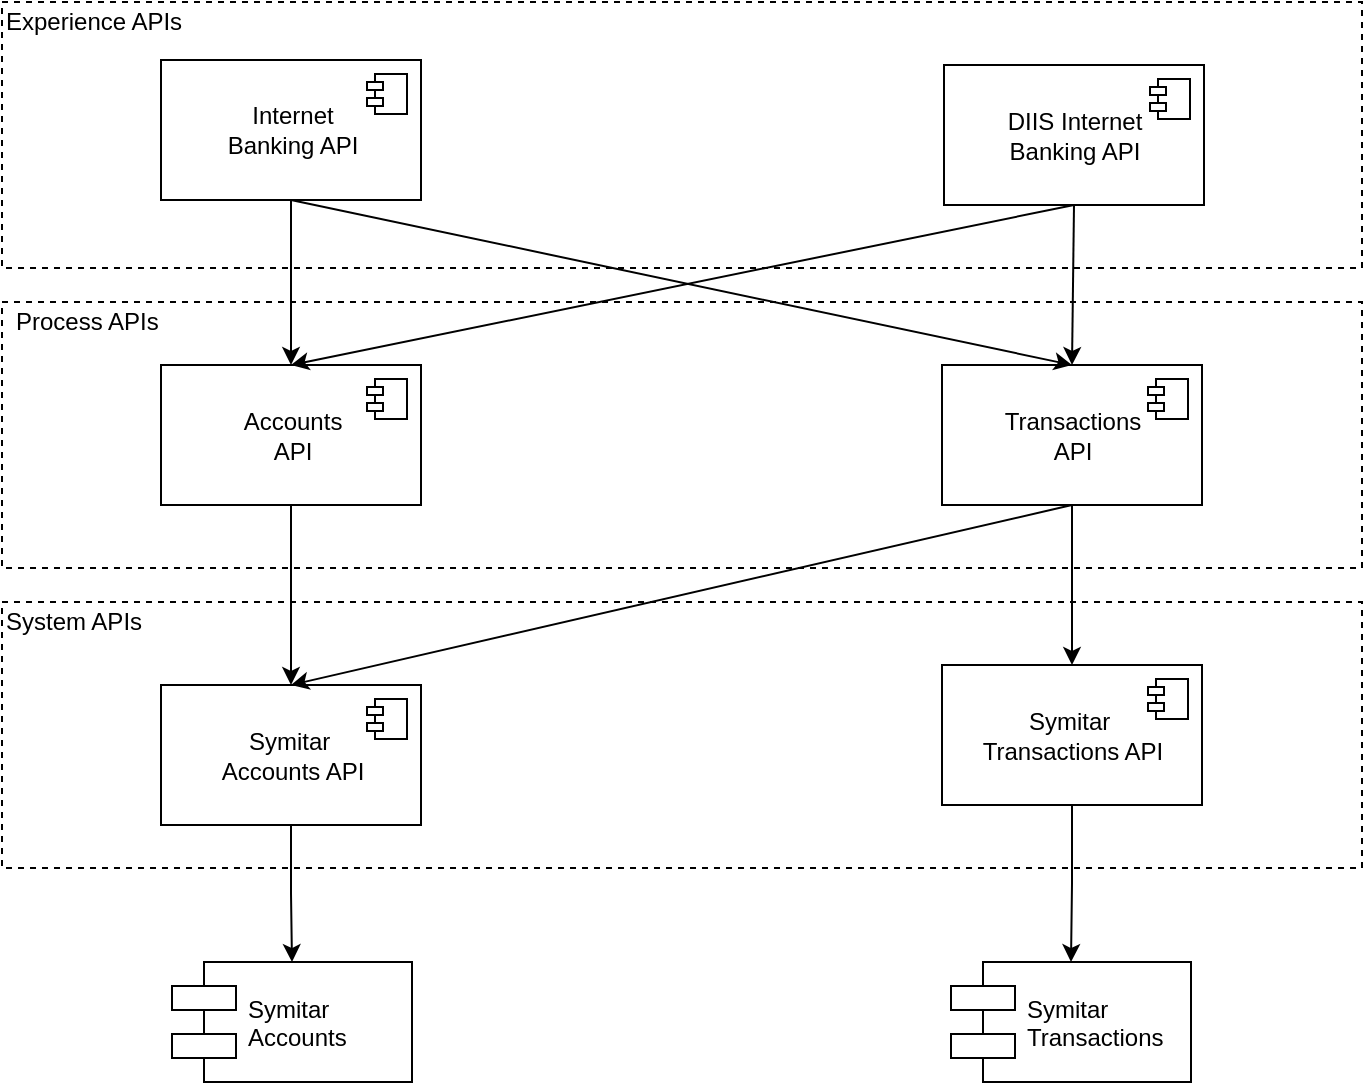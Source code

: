 <mxfile version="12.1.1" type="github" pages="1">
  <diagram id="4Rm2ZMxlAbs7q3RVxfDR" name="Transformation Points">
    <mxGraphModel dx="1015" dy="595" grid="1" gridSize="10" guides="1" tooltips="1" connect="1" arrows="1" fold="1" page="1" pageScale="1" pageWidth="1169" pageHeight="827" math="0" shadow="0">
      <root>
        <mxCell id="0"/>
        <mxCell id="1" parent="0"/>
        <mxCell id="hOJ83YzeteSH-LeUtZpt-1" value="Symitar &#xa;Accounts" style="shape=component;align=left;spacingLeft=36;" vertex="1" parent="1">
          <mxGeometry x="165" y="520" width="120" height="60" as="geometry"/>
        </mxCell>
        <mxCell id="hOJ83YzeteSH-LeUtZpt-2" value="Symitar &#xa;Transactions" style="shape=component;align=left;spacingLeft=36;" vertex="1" parent="1">
          <mxGeometry x="554.5" y="520" width="120" height="60" as="geometry"/>
        </mxCell>
        <mxCell id="hOJ83YzeteSH-LeUtZpt-18" style="edgeStyle=orthogonalEdgeStyle;rounded=0;orthogonalLoop=1;jettySize=auto;html=1;exitX=0.5;exitY=1;exitDx=0;exitDy=0;entryX=0.5;entryY=0;entryDx=0;entryDy=0;" edge="1" parent="1" source="hOJ83YzeteSH-LeUtZpt-3" target="hOJ83YzeteSH-LeUtZpt-1">
          <mxGeometry relative="1" as="geometry"/>
        </mxCell>
        <mxCell id="hOJ83YzeteSH-LeUtZpt-3" value="Symitar&amp;nbsp;&lt;br&gt;Accounts API" style="html=1;" vertex="1" parent="1">
          <mxGeometry x="159.5" y="381.5" width="130" height="70" as="geometry"/>
        </mxCell>
        <mxCell id="hOJ83YzeteSH-LeUtZpt-4" value="" style="shape=component;jettyWidth=8;jettyHeight=4;" vertex="1" parent="hOJ83YzeteSH-LeUtZpt-3">
          <mxGeometry x="1" width="20" height="20" relative="1" as="geometry">
            <mxPoint x="-27" y="7" as="offset"/>
          </mxGeometry>
        </mxCell>
        <mxCell id="hOJ83YzeteSH-LeUtZpt-19" style="edgeStyle=orthogonalEdgeStyle;rounded=0;orthogonalLoop=1;jettySize=auto;html=1;exitX=0.5;exitY=1;exitDx=0;exitDy=0;entryX=0.5;entryY=0;entryDx=0;entryDy=0;" edge="1" parent="1" source="hOJ83YzeteSH-LeUtZpt-5" target="hOJ83YzeteSH-LeUtZpt-2">
          <mxGeometry relative="1" as="geometry"/>
        </mxCell>
        <mxCell id="hOJ83YzeteSH-LeUtZpt-5" value="Symitar&amp;nbsp;&lt;br&gt;Transactions API" style="html=1;" vertex="1" parent="1">
          <mxGeometry x="550" y="371.5" width="130" height="70" as="geometry"/>
        </mxCell>
        <mxCell id="hOJ83YzeteSH-LeUtZpt-6" value="" style="shape=component;jettyWidth=8;jettyHeight=4;" vertex="1" parent="hOJ83YzeteSH-LeUtZpt-5">
          <mxGeometry x="1" width="20" height="20" relative="1" as="geometry">
            <mxPoint x="-27" y="7" as="offset"/>
          </mxGeometry>
        </mxCell>
        <mxCell id="hOJ83YzeteSH-LeUtZpt-15" style="edgeStyle=orthogonalEdgeStyle;rounded=0;orthogonalLoop=1;jettySize=auto;html=1;exitX=0.5;exitY=1;exitDx=0;exitDy=0;entryX=0.5;entryY=0;entryDx=0;entryDy=0;" edge="1" parent="1" source="hOJ83YzeteSH-LeUtZpt-7" target="hOJ83YzeteSH-LeUtZpt-3">
          <mxGeometry relative="1" as="geometry"/>
        </mxCell>
        <mxCell id="hOJ83YzeteSH-LeUtZpt-7" value="Accounts&lt;br&gt;API" style="html=1;" vertex="1" parent="1">
          <mxGeometry x="159.5" y="221.5" width="130" height="70" as="geometry"/>
        </mxCell>
        <mxCell id="hOJ83YzeteSH-LeUtZpt-8" value="" style="shape=component;jettyWidth=8;jettyHeight=4;" vertex="1" parent="hOJ83YzeteSH-LeUtZpt-7">
          <mxGeometry x="1" width="20" height="20" relative="1" as="geometry">
            <mxPoint x="-27" y="7" as="offset"/>
          </mxGeometry>
        </mxCell>
        <mxCell id="hOJ83YzeteSH-LeUtZpt-17" style="edgeStyle=orthogonalEdgeStyle;rounded=0;orthogonalLoop=1;jettySize=auto;html=1;exitX=0.5;exitY=1;exitDx=0;exitDy=0;entryX=0.5;entryY=0;entryDx=0;entryDy=0;" edge="1" parent="1" source="hOJ83YzeteSH-LeUtZpt-9" target="hOJ83YzeteSH-LeUtZpt-5">
          <mxGeometry relative="1" as="geometry"/>
        </mxCell>
        <mxCell id="hOJ83YzeteSH-LeUtZpt-24" style="edgeStyle=none;rounded=0;orthogonalLoop=1;jettySize=auto;html=1;exitX=0.5;exitY=1;exitDx=0;exitDy=0;entryX=0.5;entryY=0;entryDx=0;entryDy=0;" edge="1" parent="1" source="hOJ83YzeteSH-LeUtZpt-9" target="hOJ83YzeteSH-LeUtZpt-3">
          <mxGeometry relative="1" as="geometry"/>
        </mxCell>
        <mxCell id="hOJ83YzeteSH-LeUtZpt-9" value="Transactions&lt;br&gt;API" style="html=1;" vertex="1" parent="1">
          <mxGeometry x="550" y="221.5" width="130" height="70" as="geometry"/>
        </mxCell>
        <mxCell id="hOJ83YzeteSH-LeUtZpt-10" value="" style="shape=component;jettyWidth=8;jettyHeight=4;" vertex="1" parent="hOJ83YzeteSH-LeUtZpt-9">
          <mxGeometry x="1" width="20" height="20" relative="1" as="geometry">
            <mxPoint x="-27" y="7" as="offset"/>
          </mxGeometry>
        </mxCell>
        <mxCell id="hOJ83YzeteSH-LeUtZpt-20" style="edgeStyle=orthogonalEdgeStyle;rounded=0;orthogonalLoop=1;jettySize=auto;html=1;exitX=0.5;exitY=1;exitDx=0;exitDy=0;entryX=0.5;entryY=0;entryDx=0;entryDy=0;" edge="1" parent="1" source="hOJ83YzeteSH-LeUtZpt-11" target="hOJ83YzeteSH-LeUtZpt-7">
          <mxGeometry relative="1" as="geometry"/>
        </mxCell>
        <mxCell id="hOJ83YzeteSH-LeUtZpt-25" style="edgeStyle=none;rounded=0;orthogonalLoop=1;jettySize=auto;html=1;exitX=0.5;exitY=1;exitDx=0;exitDy=0;entryX=0.5;entryY=0;entryDx=0;entryDy=0;" edge="1" parent="1" source="hOJ83YzeteSH-LeUtZpt-11" target="hOJ83YzeteSH-LeUtZpt-9">
          <mxGeometry relative="1" as="geometry"/>
        </mxCell>
        <mxCell id="hOJ83YzeteSH-LeUtZpt-11" value="Internet&lt;br&gt;Banking API" style="html=1;" vertex="1" parent="1">
          <mxGeometry x="159.5" y="69" width="130" height="70" as="geometry"/>
        </mxCell>
        <mxCell id="hOJ83YzeteSH-LeUtZpt-12" value="" style="shape=component;jettyWidth=8;jettyHeight=4;" vertex="1" parent="hOJ83YzeteSH-LeUtZpt-11">
          <mxGeometry x="1" width="20" height="20" relative="1" as="geometry">
            <mxPoint x="-27" y="7" as="offset"/>
          </mxGeometry>
        </mxCell>
        <mxCell id="hOJ83YzeteSH-LeUtZpt-26" style="edgeStyle=none;rounded=0;orthogonalLoop=1;jettySize=auto;html=1;exitX=0.5;exitY=1;exitDx=0;exitDy=0;entryX=0.5;entryY=0;entryDx=0;entryDy=0;" edge="1" parent="1" source="hOJ83YzeteSH-LeUtZpt-13" target="hOJ83YzeteSH-LeUtZpt-9">
          <mxGeometry relative="1" as="geometry"/>
        </mxCell>
        <mxCell id="hOJ83YzeteSH-LeUtZpt-27" style="edgeStyle=none;rounded=0;orthogonalLoop=1;jettySize=auto;html=1;exitX=0.5;exitY=1;exitDx=0;exitDy=0;entryX=0.5;entryY=0;entryDx=0;entryDy=0;" edge="1" parent="1" source="hOJ83YzeteSH-LeUtZpt-13" target="hOJ83YzeteSH-LeUtZpt-7">
          <mxGeometry relative="1" as="geometry"/>
        </mxCell>
        <mxCell id="hOJ83YzeteSH-LeUtZpt-13" value="DIIS Internet &lt;br&gt;Banking API" style="html=1;" vertex="1" parent="1">
          <mxGeometry x="551" y="71.5" width="130" height="70" as="geometry"/>
        </mxCell>
        <mxCell id="hOJ83YzeteSH-LeUtZpt-14" value="" style="shape=component;jettyWidth=8;jettyHeight=4;" vertex="1" parent="hOJ83YzeteSH-LeUtZpt-13">
          <mxGeometry x="1" width="20" height="20" relative="1" as="geometry">
            <mxPoint x="-27" y="7" as="offset"/>
          </mxGeometry>
        </mxCell>
        <mxCell id="hOJ83YzeteSH-LeUtZpt-29" value="" style="rounded=0;whiteSpace=wrap;html=1;dashed=1;fillColor=none;" vertex="1" parent="1">
          <mxGeometry x="80" y="40" width="680" height="133" as="geometry"/>
        </mxCell>
        <mxCell id="hOJ83YzeteSH-LeUtZpt-30" value="" style="rounded=0;whiteSpace=wrap;html=1;dashed=1;fillColor=none;" vertex="1" parent="1">
          <mxGeometry x="80" y="190" width="680" height="133" as="geometry"/>
        </mxCell>
        <mxCell id="hOJ83YzeteSH-LeUtZpt-31" value="" style="rounded=0;whiteSpace=wrap;html=1;dashed=1;fillColor=none;" vertex="1" parent="1">
          <mxGeometry x="80" y="340" width="680" height="133" as="geometry"/>
        </mxCell>
        <mxCell id="hOJ83YzeteSH-LeUtZpt-32" value="Experience APIs" style="text;html=1;resizable=0;autosize=1;align=left;verticalAlign=middle;points=[];fillColor=none;strokeColor=none;rounded=0;dashed=1;" vertex="1" parent="1">
          <mxGeometry x="80" y="40" width="100" height="20" as="geometry"/>
        </mxCell>
        <mxCell id="hOJ83YzeteSH-LeUtZpt-33" value="Process APIs" style="text;html=1;resizable=0;autosize=1;align=left;verticalAlign=middle;points=[];fillColor=none;strokeColor=none;rounded=0;dashed=1;" vertex="1" parent="1">
          <mxGeometry x="85" y="190" width="90" height="20" as="geometry"/>
        </mxCell>
        <mxCell id="hOJ83YzeteSH-LeUtZpt-34" value="System APIs" style="text;html=1;resizable=0;autosize=1;align=left;verticalAlign=middle;points=[];fillColor=none;strokeColor=none;rounded=0;dashed=1;" vertex="1" parent="1">
          <mxGeometry x="80" y="340" width="80" height="20" as="geometry"/>
        </mxCell>
      </root>
    </mxGraphModel>
  </diagram>
</mxfile>
